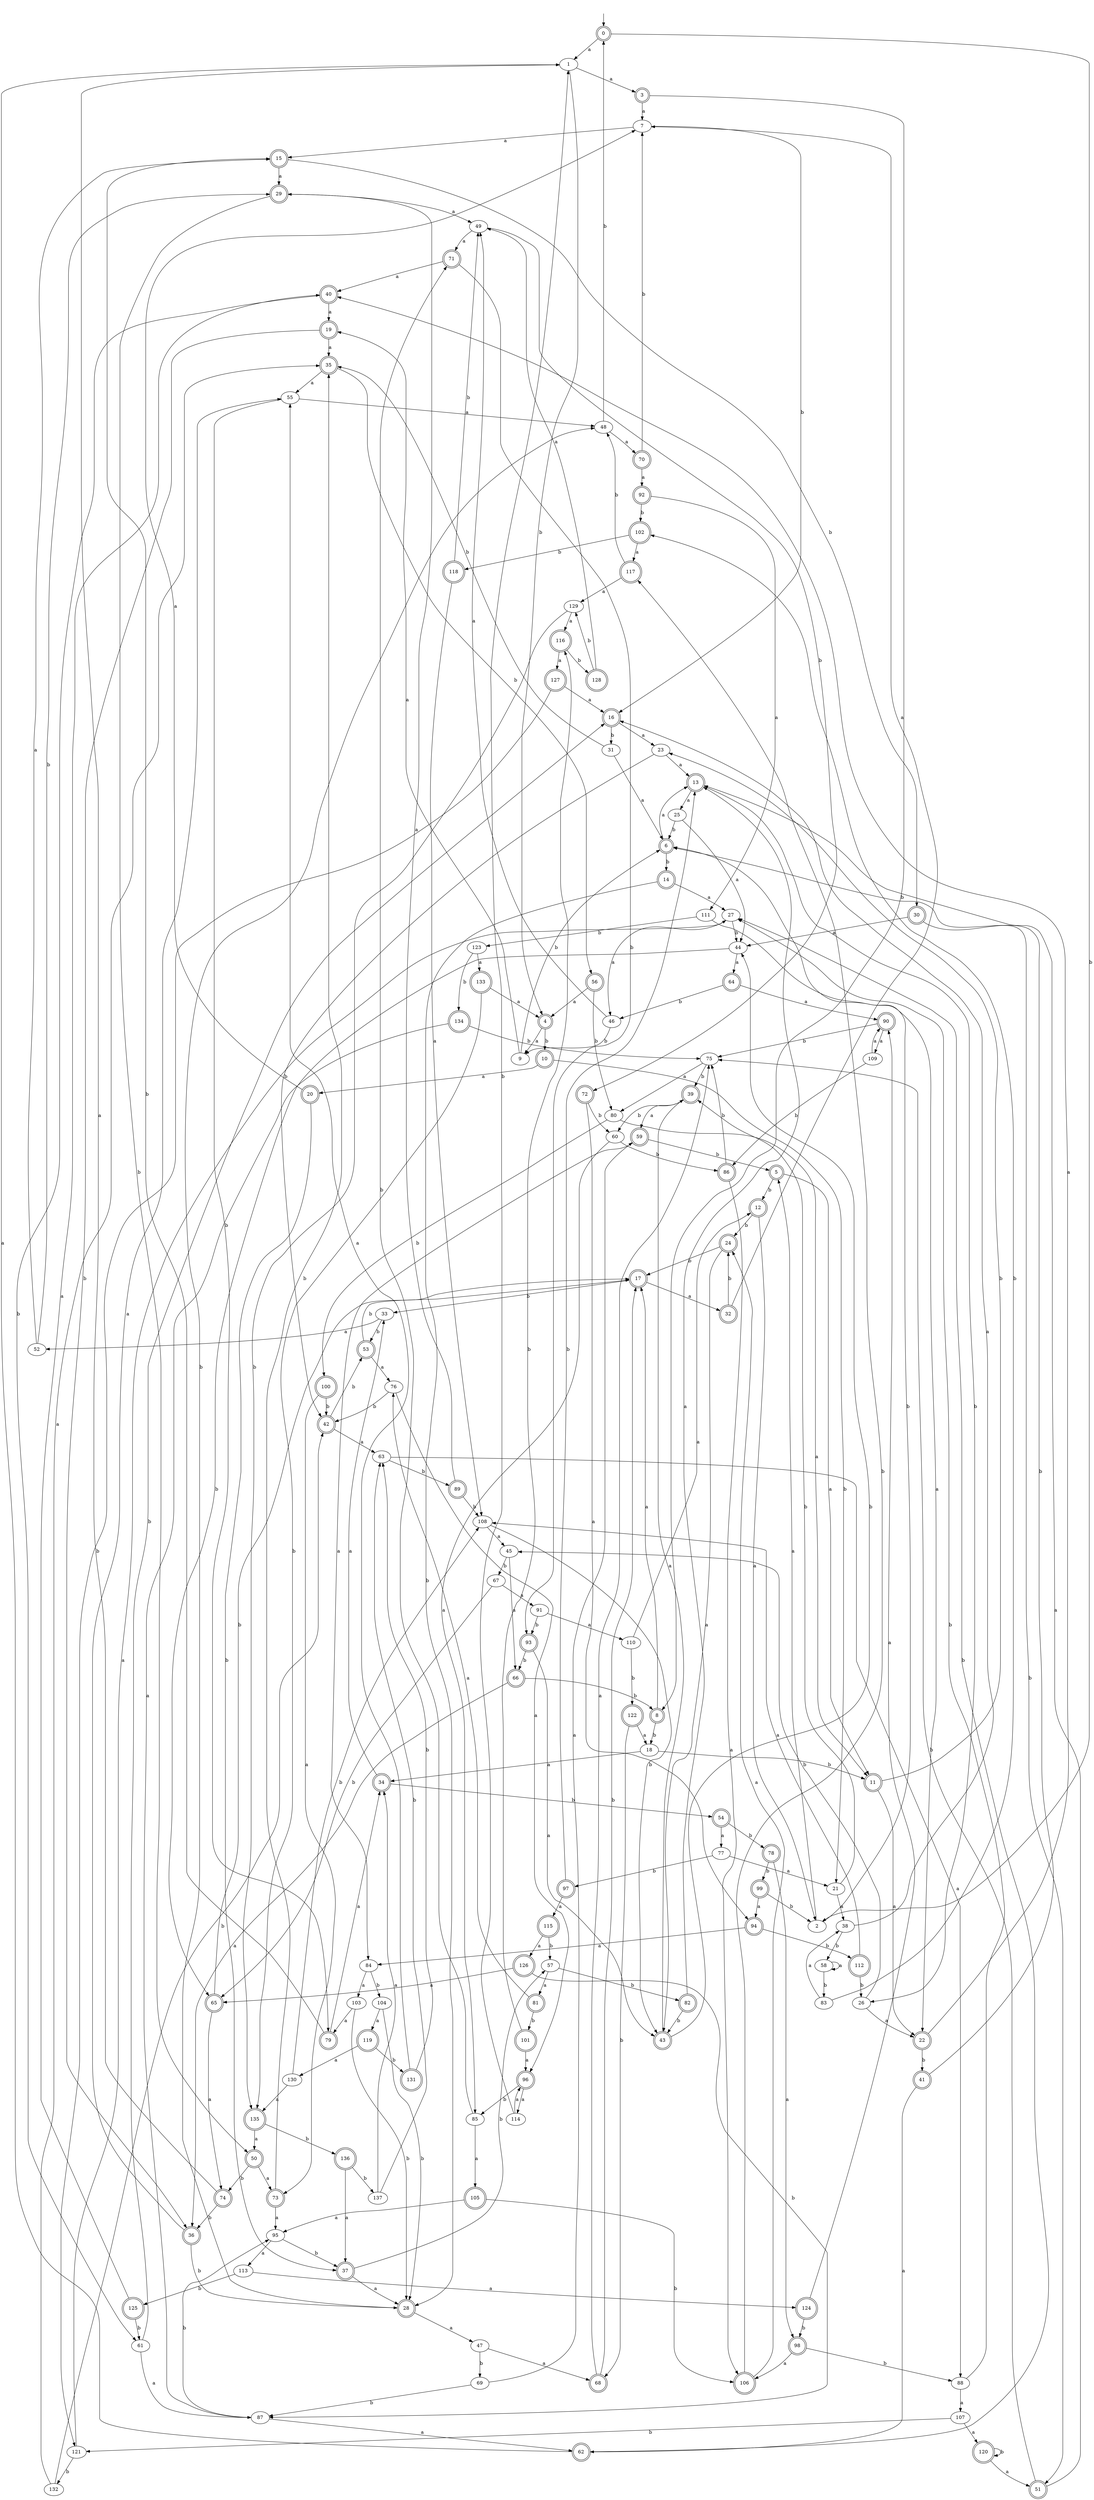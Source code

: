 digraph RandomDFA {
  __start0 [label="", shape=none];
  __start0 -> 0 [label=""];
  0 [shape=circle] [shape=doublecircle]
  0 -> 1 [label="a"]
  0 -> 2 [label="b"]
  1
  1 -> 3 [label="a"]
  1 -> 4 [label="b"]
  2
  2 -> 5 [label="a"]
  2 -> 6 [label="b"]
  3 [shape=doublecircle]
  3 -> 7 [label="a"]
  3 -> 8 [label="b"]
  4 [shape=doublecircle]
  4 -> 9 [label="a"]
  4 -> 10 [label="b"]
  5 [shape=doublecircle]
  5 -> 11 [label="a"]
  5 -> 12 [label="b"]
  6 [shape=doublecircle]
  6 -> 13 [label="a"]
  6 -> 14 [label="b"]
  7
  7 -> 15 [label="a"]
  7 -> 16 [label="b"]
  8 [shape=doublecircle]
  8 -> 17 [label="a"]
  8 -> 18 [label="b"]
  9
  9 -> 19 [label="a"]
  9 -> 6 [label="b"]
  10 [shape=doublecircle]
  10 -> 20 [label="a"]
  10 -> 21 [label="b"]
  11 [shape=doublecircle]
  11 -> 22 [label="a"]
  11 -> 23 [label="b"]
  12 [shape=doublecircle]
  12 -> 2 [label="a"]
  12 -> 24 [label="b"]
  13 [shape=doublecircle]
  13 -> 25 [label="a"]
  13 -> 26 [label="b"]
  14 [shape=doublecircle]
  14 -> 27 [label="a"]
  14 -> 28 [label="b"]
  15 [shape=doublecircle]
  15 -> 29 [label="a"]
  15 -> 30 [label="b"]
  16 [shape=doublecircle]
  16 -> 23 [label="a"]
  16 -> 31 [label="b"]
  17 [shape=doublecircle]
  17 -> 32 [label="a"]
  17 -> 33 [label="b"]
  18
  18 -> 34 [label="a"]
  18 -> 11 [label="b"]
  19 [shape=doublecircle]
  19 -> 35 [label="a"]
  19 -> 36 [label="b"]
  20 [shape=doublecircle]
  20 -> 7 [label="a"]
  20 -> 37 [label="b"]
  21
  21 -> 38 [label="a"]
  21 -> 39 [label="b"]
  22 [shape=doublecircle]
  22 -> 40 [label="a"]
  22 -> 41 [label="b"]
  23
  23 -> 13 [label="a"]
  23 -> 42 [label="b"]
  24 [shape=doublecircle]
  24 -> 43 [label="a"]
  24 -> 17 [label="b"]
  25
  25 -> 44 [label="a"]
  25 -> 6 [label="b"]
  26
  26 -> 22 [label="a"]
  26 -> 45 [label="b"]
  27
  27 -> 46 [label="a"]
  27 -> 44 [label="b"]
  28 [shape=doublecircle]
  28 -> 47 [label="a"]
  28 -> 48 [label="b"]
  29 [shape=doublecircle]
  29 -> 49 [label="a"]
  29 -> 50 [label="b"]
  30 [shape=doublecircle]
  30 -> 44 [label="a"]
  30 -> 51 [label="b"]
  31
  31 -> 6 [label="a"]
  31 -> 35 [label="b"]
  32 [shape=doublecircle]
  32 -> 7 [label="a"]
  32 -> 24 [label="b"]
  33
  33 -> 52 [label="a"]
  33 -> 53 [label="b"]
  34 [shape=doublecircle]
  34 -> 33 [label="a"]
  34 -> 54 [label="b"]
  35 [shape=doublecircle]
  35 -> 55 [label="a"]
  35 -> 56 [label="b"]
  36 [shape=doublecircle]
  36 -> 55 [label="a"]
  36 -> 28 [label="b"]
  37 [shape=doublecircle]
  37 -> 28 [label="a"]
  37 -> 57 [label="b"]
  38
  38 -> 16 [label="a"]
  38 -> 58 [label="b"]
  39 [shape=doublecircle]
  39 -> 59 [label="a"]
  39 -> 60 [label="b"]
  40 [shape=doublecircle]
  40 -> 19 [label="a"]
  40 -> 61 [label="b"]
  41 [shape=doublecircle]
  41 -> 62 [label="a"]
  41 -> 6 [label="b"]
  42 [shape=doublecircle]
  42 -> 63 [label="a"]
  42 -> 53 [label="b"]
  43 [shape=doublecircle]
  43 -> 39 [label="a"]
  43 -> 44 [label="b"]
  44
  44 -> 64 [label="a"]
  44 -> 65 [label="b"]
  45
  45 -> 66 [label="a"]
  45 -> 67 [label="b"]
  46
  46 -> 49 [label="a"]
  46 -> 9 [label="b"]
  47
  47 -> 68 [label="a"]
  47 -> 69 [label="b"]
  48
  48 -> 70 [label="a"]
  48 -> 0 [label="b"]
  49
  49 -> 71 [label="a"]
  49 -> 72 [label="b"]
  50 [shape=doublecircle]
  50 -> 73 [label="a"]
  50 -> 74 [label="b"]
  51 [shape=doublecircle]
  51 -> 13 [label="a"]
  51 -> 75 [label="b"]
  52
  52 -> 15 [label="a"]
  52 -> 29 [label="b"]
  53 [shape=doublecircle]
  53 -> 76 [label="a"]
  53 -> 17 [label="b"]
  54 [shape=doublecircle]
  54 -> 77 [label="a"]
  54 -> 78 [label="b"]
  55
  55 -> 48 [label="a"]
  55 -> 79 [label="b"]
  56 [shape=doublecircle]
  56 -> 4 [label="a"]
  56 -> 80 [label="b"]
  57
  57 -> 81 [label="a"]
  57 -> 82 [label="b"]
  58
  58 -> 58 [label="a"]
  58 -> 83 [label="b"]
  59 [shape=doublecircle]
  59 -> 84 [label="a"]
  59 -> 5 [label="b"]
  60
  60 -> 85 [label="a"]
  60 -> 86 [label="b"]
  61
  61 -> 87 [label="a"]
  61 -> 16 [label="b"]
  62 [shape=doublecircle]
  62 -> 1 [label="a"]
  62 -> 27 [label="b"]
  63
  63 -> 88 [label="a"]
  63 -> 89 [label="b"]
  64 [shape=doublecircle]
  64 -> 90 [label="a"]
  64 -> 46 [label="b"]
  65 [shape=doublecircle]
  65 -> 74 [label="a"]
  65 -> 17 [label="b"]
  66 [shape=doublecircle]
  66 -> 36 [label="a"]
  66 -> 8 [label="b"]
  67
  67 -> 91 [label="a"]
  67 -> 65 [label="b"]
  68 [shape=doublecircle]
  68 -> 75 [label="a"]
  68 -> 17 [label="b"]
  69
  69 -> 59 [label="a"]
  69 -> 87 [label="b"]
  70 [shape=doublecircle]
  70 -> 92 [label="a"]
  70 -> 7 [label="b"]
  71 [shape=doublecircle]
  71 -> 40 [label="a"]
  71 -> 93 [label="b"]
  72 [shape=doublecircle]
  72 -> 94 [label="a"]
  72 -> 60 [label="b"]
  73 [shape=doublecircle]
  73 -> 95 [label="a"]
  73 -> 35 [label="b"]
  74 [shape=doublecircle]
  74 -> 1 [label="a"]
  74 -> 36 [label="b"]
  75
  75 -> 80 [label="a"]
  75 -> 39 [label="b"]
  76
  76 -> 96 [label="a"]
  76 -> 42 [label="b"]
  77
  77 -> 21 [label="a"]
  77 -> 97 [label="b"]
  78 [shape=doublecircle]
  78 -> 98 [label="a"]
  78 -> 99 [label="b"]
  79 [shape=doublecircle]
  79 -> 34 [label="a"]
  79 -> 15 [label="b"]
  80
  80 -> 11 [label="a"]
  80 -> 100 [label="b"]
  81 [shape=doublecircle]
  81 -> 76 [label="a"]
  81 -> 101 [label="b"]
  82 [shape=doublecircle]
  82 -> 13 [label="a"]
  82 -> 43 [label="b"]
  83
  83 -> 38 [label="a"]
  83 -> 102 [label="b"]
  84
  84 -> 103 [label="a"]
  84 -> 104 [label="b"]
  85
  85 -> 105 [label="a"]
  85 -> 71 [label="b"]
  86 [shape=doublecircle]
  86 -> 106 [label="a"]
  86 -> 75 [label="b"]
  87
  87 -> 62 [label="a"]
  87 -> 95 [label="b"]
  88
  88 -> 107 [label="a"]
  88 -> 27 [label="b"]
  89 [shape=doublecircle]
  89 -> 29 [label="a"]
  89 -> 108 [label="b"]
  90 [shape=doublecircle]
  90 -> 109 [label="a"]
  90 -> 75 [label="b"]
  91
  91 -> 110 [label="a"]
  91 -> 93 [label="b"]
  92 [shape=doublecircle]
  92 -> 111 [label="a"]
  92 -> 102 [label="b"]
  93 [shape=doublecircle]
  93 -> 43 [label="a"]
  93 -> 66 [label="b"]
  94 [shape=doublecircle]
  94 -> 84 [label="a"]
  94 -> 112 [label="b"]
  95
  95 -> 113 [label="a"]
  95 -> 37 [label="b"]
  96 [shape=doublecircle]
  96 -> 114 [label="a"]
  96 -> 85 [label="b"]
  97 [shape=doublecircle]
  97 -> 115 [label="a"]
  97 -> 13 [label="b"]
  98 [shape=doublecircle]
  98 -> 106 [label="a"]
  98 -> 88 [label="b"]
  99 [shape=doublecircle]
  99 -> 94 [label="a"]
  99 -> 2 [label="b"]
  100 [shape=doublecircle]
  100 -> 73 [label="a"]
  100 -> 42 [label="b"]
  101 [shape=doublecircle]
  101 -> 96 [label="a"]
  101 -> 116 [label="b"]
  102 [shape=doublecircle]
  102 -> 117 [label="a"]
  102 -> 118 [label="b"]
  103
  103 -> 79 [label="a"]
  103 -> 28 [label="b"]
  104
  104 -> 119 [label="a"]
  104 -> 28 [label="b"]
  105 [shape=doublecircle]
  105 -> 95 [label="a"]
  105 -> 106 [label="b"]
  106 [shape=doublecircle]
  106 -> 24 [label="a"]
  106 -> 117 [label="b"]
  107
  107 -> 120 [label="a"]
  107 -> 121 [label="b"]
  108
  108 -> 45 [label="a"]
  108 -> 43 [label="b"]
  109
  109 -> 90 [label="a"]
  109 -> 86 [label="b"]
  110
  110 -> 12 [label="a"]
  110 -> 122 [label="b"]
  111
  111 -> 22 [label="a"]
  111 -> 123 [label="b"]
  112 [shape=doublecircle]
  112 -> 108 [label="a"]
  112 -> 26 [label="b"]
  113
  113 -> 124 [label="a"]
  113 -> 125 [label="b"]
  114
  114 -> 96 [label="a"]
  114 -> 1 [label="b"]
  115 [shape=doublecircle]
  115 -> 126 [label="a"]
  115 -> 57 [label="b"]
  116 [shape=doublecircle]
  116 -> 127 [label="a"]
  116 -> 128 [label="b"]
  117 [shape=doublecircle]
  117 -> 129 [label="a"]
  117 -> 48 [label="b"]
  118 [shape=doublecircle]
  118 -> 108 [label="a"]
  118 -> 49 [label="b"]
  119 [shape=doublecircle]
  119 -> 130 [label="a"]
  119 -> 131 [label="b"]
  120 [shape=doublecircle]
  120 -> 51 [label="a"]
  120 -> 120 [label="b"]
  121
  121 -> 27 [label="a"]
  121 -> 132 [label="b"]
  122 [shape=doublecircle]
  122 -> 18 [label="a"]
  122 -> 68 [label="b"]
  123
  123 -> 133 [label="a"]
  123 -> 134 [label="b"]
  124 [shape=doublecircle]
  124 -> 90 [label="a"]
  124 -> 98 [label="b"]
  125 [shape=doublecircle]
  125 -> 40 [label="a"]
  125 -> 61 [label="b"]
  126 [shape=doublecircle]
  126 -> 65 [label="a"]
  126 -> 87 [label="b"]
  127 [shape=doublecircle]
  127 -> 16 [label="a"]
  127 -> 121 [label="b"]
  128 [shape=doublecircle]
  128 -> 49 [label="a"]
  128 -> 129 [label="b"]
  129
  129 -> 116 [label="a"]
  129 -> 135 [label="b"]
  130
  130 -> 135 [label="a"]
  130 -> 108 [label="b"]
  131 [shape=doublecircle]
  131 -> 55 [label="a"]
  131 -> 63 [label="b"]
  132
  132 -> 35 [label="a"]
  132 -> 42 [label="b"]
  133 [shape=doublecircle]
  133 -> 4 [label="a"]
  133 -> 135 [label="b"]
  134 [shape=doublecircle]
  134 -> 87 [label="a"]
  134 -> 75 [label="b"]
  135 [shape=doublecircle]
  135 -> 50 [label="a"]
  135 -> 136 [label="b"]
  136 [shape=doublecircle]
  136 -> 37 [label="a"]
  136 -> 137 [label="b"]
  137
  137 -> 34 [label="a"]
  137 -> 63 [label="b"]
}
